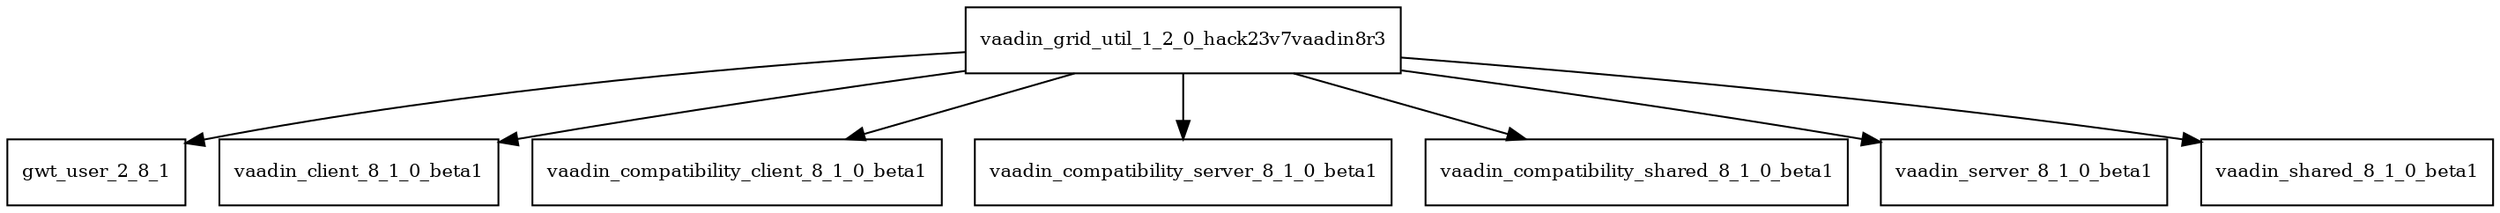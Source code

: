 digraph vaadin_grid_util_1_2_0_hack23v7vaadin8r3_dependencies {
  node [shape = box, fontsize=10.0];
  vaadin_grid_util_1_2_0_hack23v7vaadin8r3 -> gwt_user_2_8_1;
  vaadin_grid_util_1_2_0_hack23v7vaadin8r3 -> vaadin_client_8_1_0_beta1;
  vaadin_grid_util_1_2_0_hack23v7vaadin8r3 -> vaadin_compatibility_client_8_1_0_beta1;
  vaadin_grid_util_1_2_0_hack23v7vaadin8r3 -> vaadin_compatibility_server_8_1_0_beta1;
  vaadin_grid_util_1_2_0_hack23v7vaadin8r3 -> vaadin_compatibility_shared_8_1_0_beta1;
  vaadin_grid_util_1_2_0_hack23v7vaadin8r3 -> vaadin_server_8_1_0_beta1;
  vaadin_grid_util_1_2_0_hack23v7vaadin8r3 -> vaadin_shared_8_1_0_beta1;
}
